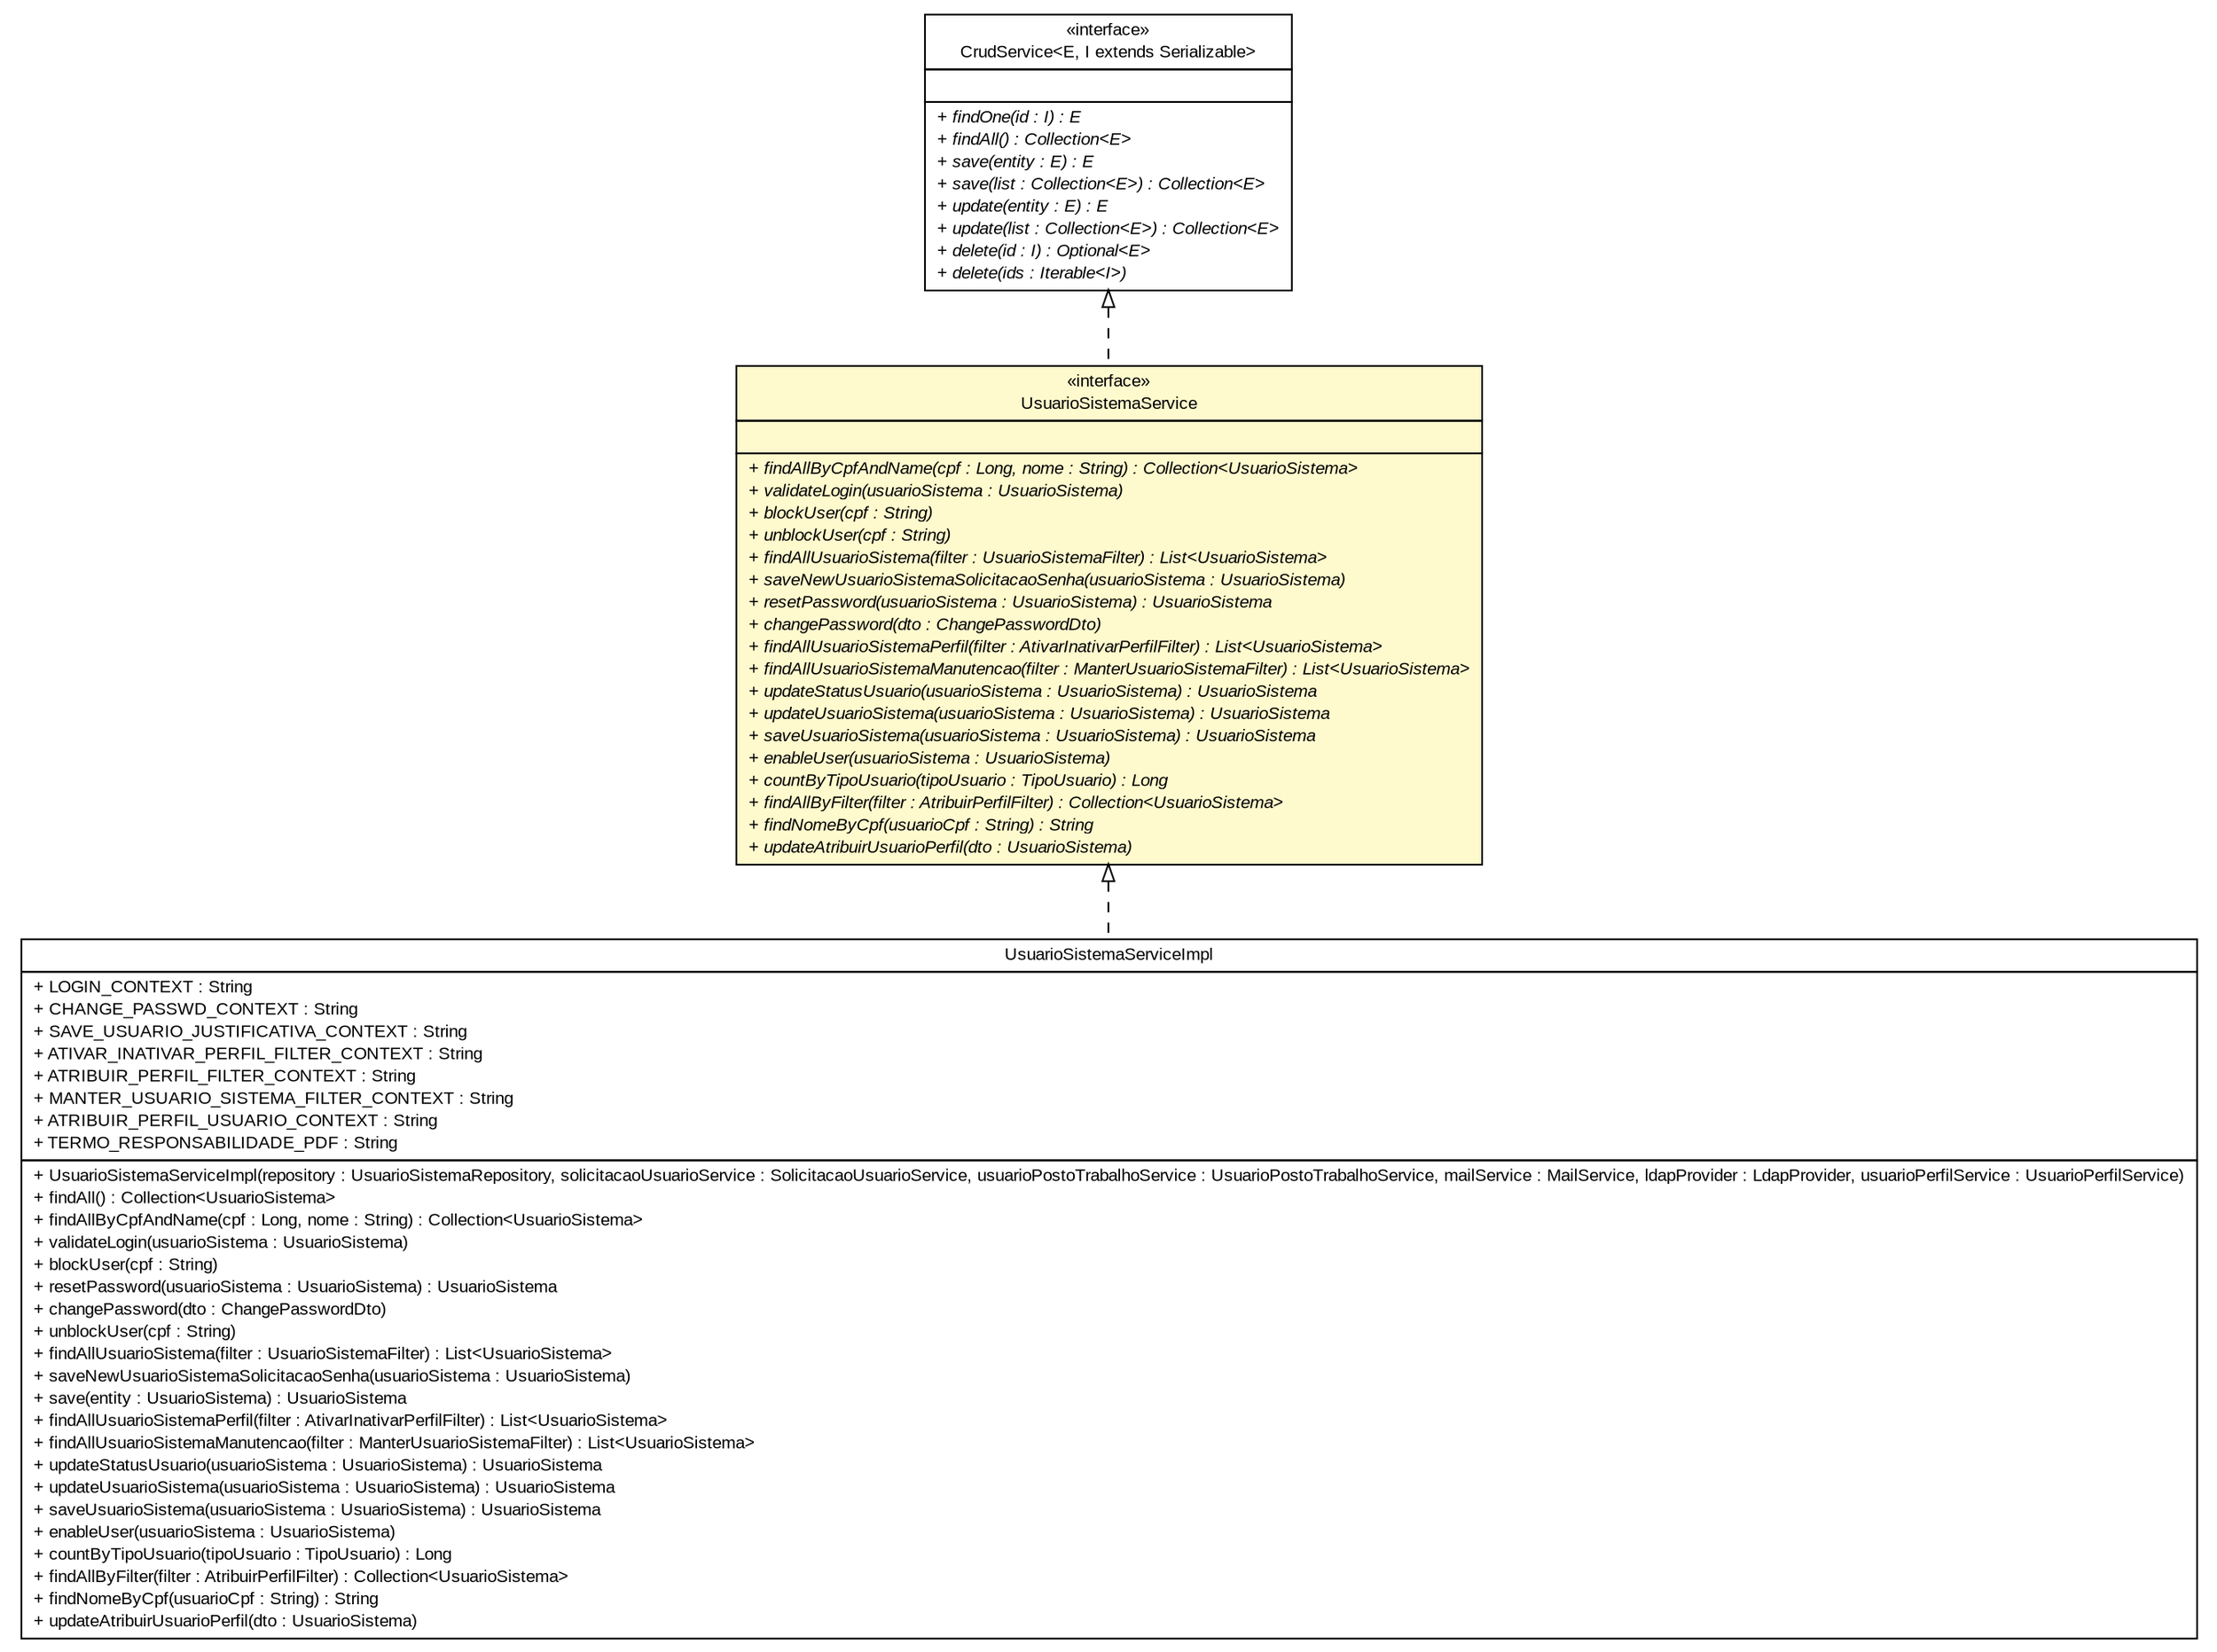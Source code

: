 #!/usr/local/bin/dot
#
# Class diagram 
# Generated by UMLGraph version R5_6 (http://www.umlgraph.org/)
#

digraph G {
	edge [fontname="arial",fontsize=10,labelfontname="arial",labelfontsize=10];
	node [fontname="arial",fontsize=10,shape=plaintext];
	nodesep=0.25;
	ranksep=0.5;
	// br.gov.to.sefaz.business.service.CrudService<E, I extends java.io.Serializable>
	c853195 [label=<<table title="br.gov.to.sefaz.business.service.CrudService" border="0" cellborder="1" cellspacing="0" cellpadding="2" port="p" href="../../../../business/service/CrudService.html">
		<tr><td><table border="0" cellspacing="0" cellpadding="1">
<tr><td align="center" balign="center"> &#171;interface&#187; </td></tr>
<tr><td align="center" balign="center"> CrudService&lt;E, I extends Serializable&gt; </td></tr>
		</table></td></tr>
		<tr><td><table border="0" cellspacing="0" cellpadding="1">
<tr><td align="left" balign="left">  </td></tr>
		</table></td></tr>
		<tr><td><table border="0" cellspacing="0" cellpadding="1">
<tr><td align="left" balign="left"><font face="arial italic" point-size="10.0"> + findOne(id : I) : E </font></td></tr>
<tr><td align="left" balign="left"><font face="arial italic" point-size="10.0"> + findAll() : Collection&lt;E&gt; </font></td></tr>
<tr><td align="left" balign="left"><font face="arial italic" point-size="10.0"> + save(entity : E) : E </font></td></tr>
<tr><td align="left" balign="left"><font face="arial italic" point-size="10.0"> + save(list : Collection&lt;E&gt;) : Collection&lt;E&gt; </font></td></tr>
<tr><td align="left" balign="left"><font face="arial italic" point-size="10.0"> + update(entity : E) : E </font></td></tr>
<tr><td align="left" balign="left"><font face="arial italic" point-size="10.0"> + update(list : Collection&lt;E&gt;) : Collection&lt;E&gt; </font></td></tr>
<tr><td align="left" balign="left"><font face="arial italic" point-size="10.0"> + delete(id : I) : Optional&lt;E&gt; </font></td></tr>
<tr><td align="left" balign="left"><font face="arial italic" point-size="10.0"> + delete(ids : Iterable&lt;I&gt;) </font></td></tr>
		</table></td></tr>
		</table>>, URL="../../../../business/service/CrudService.html", fontname="arial", fontcolor="black", fontsize=10.0];
	// br.gov.to.sefaz.seg.business.gestao.service.UsuarioSistemaService
	c853302 [label=<<table title="br.gov.to.sefaz.seg.business.gestao.service.UsuarioSistemaService" border="0" cellborder="1" cellspacing="0" cellpadding="2" port="p" bgcolor="lemonChiffon" href="./UsuarioSistemaService.html">
		<tr><td><table border="0" cellspacing="0" cellpadding="1">
<tr><td align="center" balign="center"> &#171;interface&#187; </td></tr>
<tr><td align="center" balign="center"> UsuarioSistemaService </td></tr>
		</table></td></tr>
		<tr><td><table border="0" cellspacing="0" cellpadding="1">
<tr><td align="left" balign="left">  </td></tr>
		</table></td></tr>
		<tr><td><table border="0" cellspacing="0" cellpadding="1">
<tr><td align="left" balign="left"><font face="arial italic" point-size="10.0"> + findAllByCpfAndName(cpf : Long, nome : String) : Collection&lt;UsuarioSistema&gt; </font></td></tr>
<tr><td align="left" balign="left"><font face="arial italic" point-size="10.0"> + validateLogin(usuarioSistema : UsuarioSistema) </font></td></tr>
<tr><td align="left" balign="left"><font face="arial italic" point-size="10.0"> + blockUser(cpf : String) </font></td></tr>
<tr><td align="left" balign="left"><font face="arial italic" point-size="10.0"> + unblockUser(cpf : String) </font></td></tr>
<tr><td align="left" balign="left"><font face="arial italic" point-size="10.0"> + findAllUsuarioSistema(filter : UsuarioSistemaFilter) : List&lt;UsuarioSistema&gt; </font></td></tr>
<tr><td align="left" balign="left"><font face="arial italic" point-size="10.0"> + saveNewUsuarioSistemaSolicitacaoSenha(usuarioSistema : UsuarioSistema) </font></td></tr>
<tr><td align="left" balign="left"><font face="arial italic" point-size="10.0"> + resetPassword(usuarioSistema : UsuarioSistema) : UsuarioSistema </font></td></tr>
<tr><td align="left" balign="left"><font face="arial italic" point-size="10.0"> + changePassword(dto : ChangePasswordDto) </font></td></tr>
<tr><td align="left" balign="left"><font face="arial italic" point-size="10.0"> + findAllUsuarioSistemaPerfil(filter : AtivarInativarPerfilFilter) : List&lt;UsuarioSistema&gt; </font></td></tr>
<tr><td align="left" balign="left"><font face="arial italic" point-size="10.0"> + findAllUsuarioSistemaManutencao(filter : ManterUsuarioSistemaFilter) : List&lt;UsuarioSistema&gt; </font></td></tr>
<tr><td align="left" balign="left"><font face="arial italic" point-size="10.0"> + updateStatusUsuario(usuarioSistema : UsuarioSistema) : UsuarioSistema </font></td></tr>
<tr><td align="left" balign="left"><font face="arial italic" point-size="10.0"> + updateUsuarioSistema(usuarioSistema : UsuarioSistema) : UsuarioSistema </font></td></tr>
<tr><td align="left" balign="left"><font face="arial italic" point-size="10.0"> + saveUsuarioSistema(usuarioSistema : UsuarioSistema) : UsuarioSistema </font></td></tr>
<tr><td align="left" balign="left"><font face="arial italic" point-size="10.0"> + enableUser(usuarioSistema : UsuarioSistema) </font></td></tr>
<tr><td align="left" balign="left"><font face="arial italic" point-size="10.0"> + countByTipoUsuario(tipoUsuario : TipoUsuario) : Long </font></td></tr>
<tr><td align="left" balign="left"><font face="arial italic" point-size="10.0"> + findAllByFilter(filter : AtribuirPerfilFilter) : Collection&lt;UsuarioSistema&gt; </font></td></tr>
<tr><td align="left" balign="left"><font face="arial italic" point-size="10.0"> + findNomeByCpf(usuarioCpf : String) : String </font></td></tr>
<tr><td align="left" balign="left"><font face="arial italic" point-size="10.0"> + updateAtribuirUsuarioPerfil(dto : UsuarioSistema) </font></td></tr>
		</table></td></tr>
		</table>>, URL="./UsuarioSistemaService.html", fontname="arial", fontcolor="black", fontsize=10.0];
	// br.gov.to.sefaz.seg.business.gestao.service.impl.UsuarioSistemaServiceImpl
	c853336 [label=<<table title="br.gov.to.sefaz.seg.business.gestao.service.impl.UsuarioSistemaServiceImpl" border="0" cellborder="1" cellspacing="0" cellpadding="2" port="p" href="./impl/UsuarioSistemaServiceImpl.html">
		<tr><td><table border="0" cellspacing="0" cellpadding="1">
<tr><td align="center" balign="center"> UsuarioSistemaServiceImpl </td></tr>
		</table></td></tr>
		<tr><td><table border="0" cellspacing="0" cellpadding="1">
<tr><td align="left" balign="left"> + LOGIN_CONTEXT : String </td></tr>
<tr><td align="left" balign="left"> + CHANGE_PASSWD_CONTEXT : String </td></tr>
<tr><td align="left" balign="left"> + SAVE_USUARIO_JUSTIFICATIVA_CONTEXT : String </td></tr>
<tr><td align="left" balign="left"> + ATIVAR_INATIVAR_PERFIL_FILTER_CONTEXT : String </td></tr>
<tr><td align="left" balign="left"> + ATRIBUIR_PERFIL_FILTER_CONTEXT : String </td></tr>
<tr><td align="left" balign="left"> + MANTER_USUARIO_SISTEMA_FILTER_CONTEXT : String </td></tr>
<tr><td align="left" balign="left"> + ATRIBUIR_PERFIL_USUARIO_CONTEXT : String </td></tr>
<tr><td align="left" balign="left"> + TERMO_RESPONSABILIDADE_PDF : String </td></tr>
		</table></td></tr>
		<tr><td><table border="0" cellspacing="0" cellpadding="1">
<tr><td align="left" balign="left"> + UsuarioSistemaServiceImpl(repository : UsuarioSistemaRepository, solicitacaoUsuarioService : SolicitacaoUsuarioService, usuarioPostoTrabalhoService : UsuarioPostoTrabalhoService, mailService : MailService, ldapProvider : LdapProvider, usuarioPerfilService : UsuarioPerfilService) </td></tr>
<tr><td align="left" balign="left"> + findAll() : Collection&lt;UsuarioSistema&gt; </td></tr>
<tr><td align="left" balign="left"> + findAllByCpfAndName(cpf : Long, nome : String) : Collection&lt;UsuarioSistema&gt; </td></tr>
<tr><td align="left" balign="left"> + validateLogin(usuarioSistema : UsuarioSistema) </td></tr>
<tr><td align="left" balign="left"> + blockUser(cpf : String) </td></tr>
<tr><td align="left" balign="left"> + resetPassword(usuarioSistema : UsuarioSistema) : UsuarioSistema </td></tr>
<tr><td align="left" balign="left"> + changePassword(dto : ChangePasswordDto) </td></tr>
<tr><td align="left" balign="left"> + unblockUser(cpf : String) </td></tr>
<tr><td align="left" balign="left"> + findAllUsuarioSistema(filter : UsuarioSistemaFilter) : List&lt;UsuarioSistema&gt; </td></tr>
<tr><td align="left" balign="left"> + saveNewUsuarioSistemaSolicitacaoSenha(usuarioSistema : UsuarioSistema) </td></tr>
<tr><td align="left" balign="left"> + save(entity : UsuarioSistema) : UsuarioSistema </td></tr>
<tr><td align="left" balign="left"> + findAllUsuarioSistemaPerfil(filter : AtivarInativarPerfilFilter) : List&lt;UsuarioSistema&gt; </td></tr>
<tr><td align="left" balign="left"> + findAllUsuarioSistemaManutencao(filter : ManterUsuarioSistemaFilter) : List&lt;UsuarioSistema&gt; </td></tr>
<tr><td align="left" balign="left"> + updateStatusUsuario(usuarioSistema : UsuarioSistema) : UsuarioSistema </td></tr>
<tr><td align="left" balign="left"> + updateUsuarioSistema(usuarioSistema : UsuarioSistema) : UsuarioSistema </td></tr>
<tr><td align="left" balign="left"> + saveUsuarioSistema(usuarioSistema : UsuarioSistema) : UsuarioSistema </td></tr>
<tr><td align="left" balign="left"> + enableUser(usuarioSistema : UsuarioSistema) </td></tr>
<tr><td align="left" balign="left"> + countByTipoUsuario(tipoUsuario : TipoUsuario) : Long </td></tr>
<tr><td align="left" balign="left"> + findAllByFilter(filter : AtribuirPerfilFilter) : Collection&lt;UsuarioSistema&gt; </td></tr>
<tr><td align="left" balign="left"> + findNomeByCpf(usuarioCpf : String) : String </td></tr>
<tr><td align="left" balign="left"> + updateAtribuirUsuarioPerfil(dto : UsuarioSistema) </td></tr>
		</table></td></tr>
		</table>>, URL="./impl/UsuarioSistemaServiceImpl.html", fontname="arial", fontcolor="black", fontsize=10.0];
	//br.gov.to.sefaz.seg.business.gestao.service.UsuarioSistemaService implements br.gov.to.sefaz.business.service.CrudService<E, I extends java.io.Serializable>
	c853195:p -> c853302:p [dir=back,arrowtail=empty,style=dashed];
	//br.gov.to.sefaz.seg.business.gestao.service.impl.UsuarioSistemaServiceImpl implements br.gov.to.sefaz.seg.business.gestao.service.UsuarioSistemaService
	c853302:p -> c853336:p [dir=back,arrowtail=empty,style=dashed];
}

